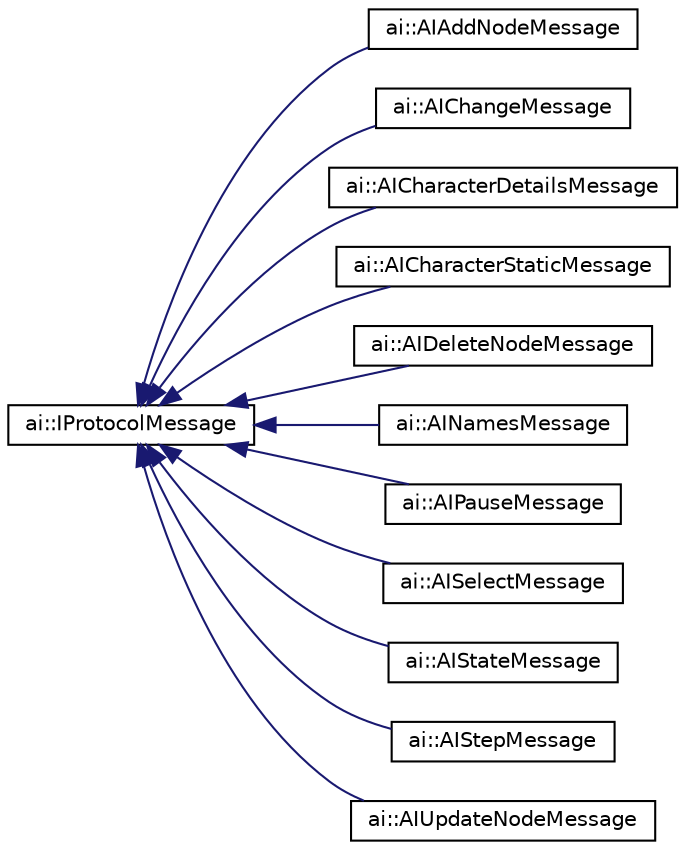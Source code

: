 digraph "Graphical Class Hierarchy"
{
  edge [fontname="Helvetica",fontsize="10",labelfontname="Helvetica",labelfontsize="10"];
  node [fontname="Helvetica",fontsize="10",shape=record];
  rankdir="LR";
  Node1 [label="ai::IProtocolMessage",height=0.2,width=0.4,color="black", fillcolor="white", style="filled",URL="$classai_1_1IProtocolMessage.html",tooltip="A protocol message is used for the serialization of the ai states for remote debugging. "];
  Node1 -> Node2 [dir="back",color="midnightblue",fontsize="10",style="solid",fontname="Helvetica"];
  Node2 [label="ai::AIAddNodeMessage",height=0.2,width=0.4,color="black", fillcolor="white", style="filled",URL="$classai_1_1AIAddNodeMessage.html",tooltip="Message for the remote debugging interface. "];
  Node1 -> Node3 [dir="back",color="midnightblue",fontsize="10",style="solid",fontname="Helvetica"];
  Node3 [label="ai::AIChangeMessage",height=0.2,width=0.4,color="black", fillcolor="white", style="filled",URL="$classai_1_1AIChangeMessage.html",tooltip="Message for the remote debugging interface. "];
  Node1 -> Node4 [dir="back",color="midnightblue",fontsize="10",style="solid",fontname="Helvetica"];
  Node4 [label="ai::AICharacterDetailsMessage",height=0.2,width=0.4,color="black", fillcolor="white", style="filled",URL="$classai_1_1AICharacterDetailsMessage.html",tooltip="Message for the remote debugging interface. "];
  Node1 -> Node5 [dir="back",color="midnightblue",fontsize="10",style="solid",fontname="Helvetica"];
  Node5 [label="ai::AICharacterStaticMessage",height=0.2,width=0.4,color="black", fillcolor="white", style="filled",URL="$classai_1_1AICharacterStaticMessage.html"];
  Node1 -> Node6 [dir="back",color="midnightblue",fontsize="10",style="solid",fontname="Helvetica"];
  Node6 [label="ai::AIDeleteNodeMessage",height=0.2,width=0.4,color="black", fillcolor="white", style="filled",URL="$classai_1_1AIDeleteNodeMessage.html",tooltip="Message for the remote debugging interface. "];
  Node1 -> Node7 [dir="back",color="midnightblue",fontsize="10",style="solid",fontname="Helvetica"];
  Node7 [label="ai::AINamesMessage",height=0.2,width=0.4,color="black", fillcolor="white", style="filled",URL="$classai_1_1AINamesMessage.html",tooltip="Message for the remote debugging interface. "];
  Node1 -> Node8 [dir="back",color="midnightblue",fontsize="10",style="solid",fontname="Helvetica"];
  Node8 [label="ai::AIPauseMessage",height=0.2,width=0.4,color="black", fillcolor="white", style="filled",URL="$classai_1_1AIPauseMessage.html",tooltip="Message for the remote debugging interface. "];
  Node1 -> Node9 [dir="back",color="midnightblue",fontsize="10",style="solid",fontname="Helvetica"];
  Node9 [label="ai::AISelectMessage",height=0.2,width=0.4,color="black", fillcolor="white", style="filled",URL="$classai_1_1AISelectMessage.html",tooltip="Message for the remote debugging interface. "];
  Node1 -> Node10 [dir="back",color="midnightblue",fontsize="10",style="solid",fontname="Helvetica"];
  Node10 [label="ai::AIStateMessage",height=0.2,width=0.4,color="black", fillcolor="white", style="filled",URL="$classai_1_1AIStateMessage.html",tooltip="Message for the remote debugging interface. "];
  Node1 -> Node11 [dir="back",color="midnightblue",fontsize="10",style="solid",fontname="Helvetica"];
  Node11 [label="ai::AIStepMessage",height=0.2,width=0.4,color="black", fillcolor="white", style="filled",URL="$classai_1_1AIStepMessage.html",tooltip="Perform one step if the ai controlled entities are in paused mode. "];
  Node1 -> Node12 [dir="back",color="midnightblue",fontsize="10",style="solid",fontname="Helvetica"];
  Node12 [label="ai::AIUpdateNodeMessage",height=0.2,width=0.4,color="black", fillcolor="white", style="filled",URL="$classai_1_1AIUpdateNodeMessage.html",tooltip="Message for the remote debugging interface. "];
}
